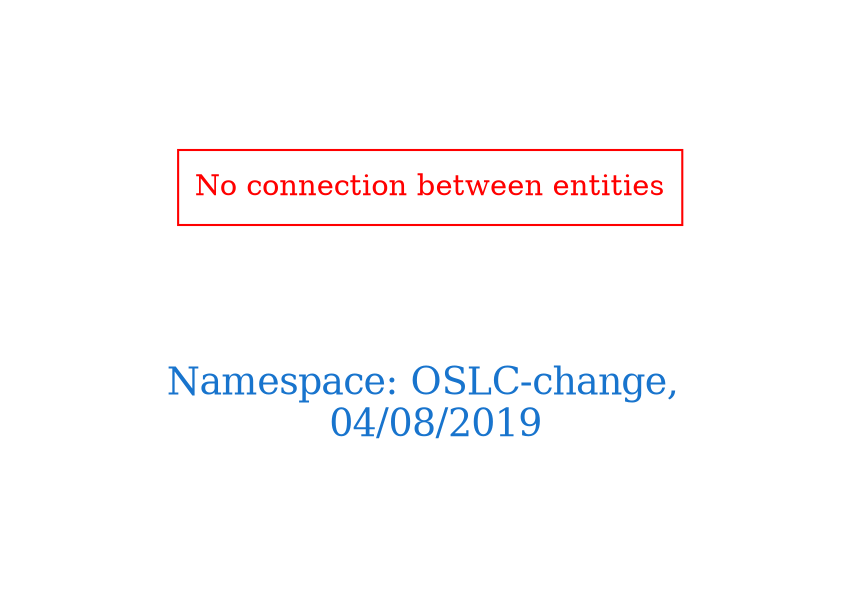 digraph OGIT_ontology {
 graph [ rankdir= LR,pad=1 
fontsize = 18,
fontcolor= dodgerblue3,label = "\n\n\nNamespace: OSLC-change, \n 04/08/2019"];
node[shape=polygon];
edge [  color="gray81"];

"No connection between entities" [fontcolor = "red",color="red", shape="polygon"]
}
